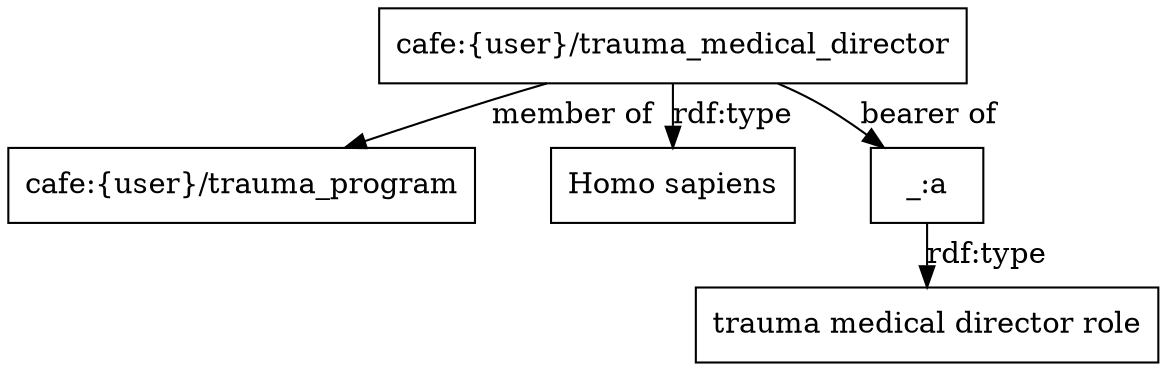 digraph g { node [shape=rectangle];
graph [splines=true, nodesep=.5, ranksep=0, overlap=false];
"cafe:{user}/trauma_medical_director" -> "cafe:{user}/trauma_program" [label="member of"]
"cafe:{user}/trauma_medical_director" -> "Homo sapiens" [label="rdf:type"]
"cafe:{user}/trauma_medical_director" -> "_:a" [label="bearer of"]
"_:a" -> "trauma medical director role" [label="rdf:type"]
}
